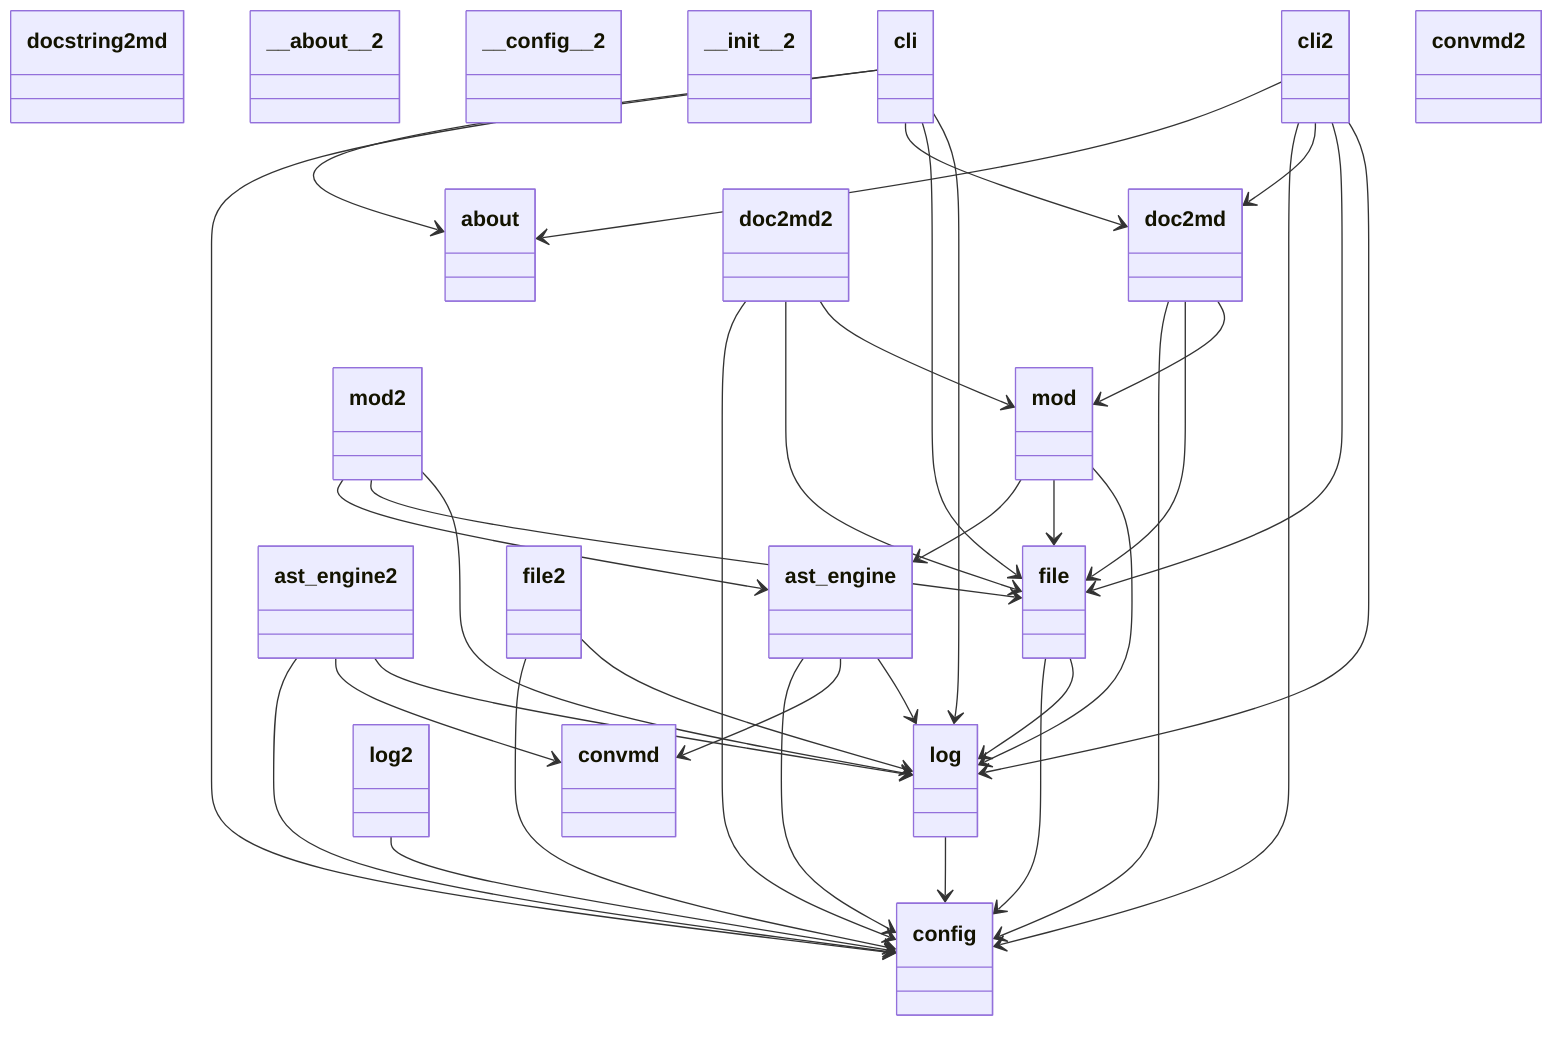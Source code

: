 classDiagram
  class docstring2md {
  }
  class __about__ {
  }
  class __about__ 2 {
  }
  class __config__ {
  }
  class __config__ 2 {
  }
  class __init__ 2 {
  }
  class ast_engine {
  }
  class ast_engine 2 {
  }
  class cli {
  }
  class cli 2 {
  }
  class convmd {
  }
  class convmd 2 {
  }
  class doc2md {
  }
  class doc2md 2 {
  }
  class file {
  }
  class file 2 {
  }
  class log {
  }
  class log 2 {
  }
  class mod {
  }
  class mod 2 {
  }
  ast_engine --> __config__
  ast_engine --> convmd
  ast_engine --> log
  ast_engine 2 --> __config__
  ast_engine 2 --> convmd
  ast_engine 2 --> log
  cli --> __about__
  cli --> __config__
  cli --> doc2md
  cli --> file
  cli --> log
  cli 2 --> __about__
  cli 2 --> __config__
  cli 2 --> doc2md
  cli 2 --> file
  cli 2 --> log
  doc2md --> __config__
  doc2md --> file
  doc2md --> mod
  doc2md 2 --> __config__
  doc2md 2 --> file
  doc2md 2 --> mod
  file --> __config__
  file --> log
  file 2 --> __config__
  file 2 --> log
  log --> __config__
  log 2 --> __config__
  mod --> ast_engine
  mod --> file
  mod --> log
  mod 2 --> ast_engine
  mod 2 --> file
  mod 2 --> log